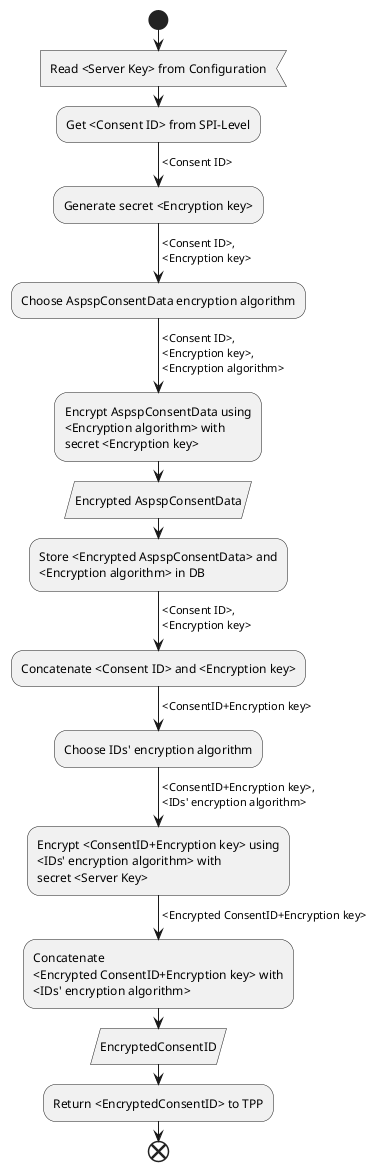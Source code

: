 @startuml
start
:Read <Server Key> from Configuration<

:Get <Consent ID> from SPI-Level;

-> <Consent ID>;

:Generate secret <Encryption key>;

-> <Consent ID>,
<Encryption key>;

:Choose AspspConsentData encryption algorithm;

-> <Consent ID>,
<Encryption key>,
<Encryption algorithm>;

:Encrypt AspspConsentData using
<Encryption algorithm> with
secret <Encryption key>;

:Encrypted AspspConsentData/

:Store <Encrypted AspspConsentData> and
<Encryption algorithm> in DB;

-> <Consent ID>,
<Encryption key>;

:Concatenate <Consent ID> and <Encryption key>;

-> <ConsentID+Encryption key>;

:Choose IDs' encryption algorithm;

-> <ConsentID+Encryption key>,
<IDs' encryption algorithm>;

:Encrypt <ConsentID+Encryption key> using
<IDs' encryption algorithm> with
secret <Server Key>;

-> <Encrypted ConsentID+Encryption key>;

:Concatenate
<Encrypted ConsentID+Encryption key> with
<IDs' encryption algorithm>;

:EncryptedConsentID/

:Return <EncryptedConsentID> to TPP;

end
@enduml
